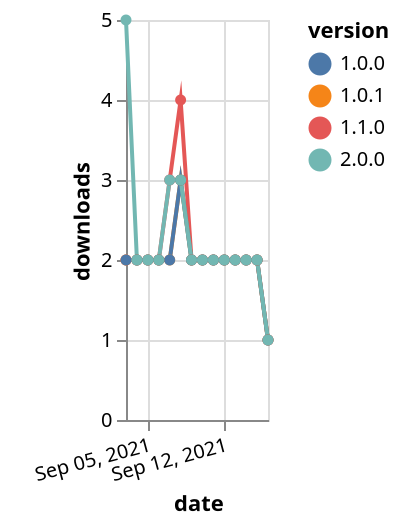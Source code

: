 {"$schema": "https://vega.github.io/schema/vega-lite/v5.json", "description": "A simple bar chart with embedded data.", "data": {"values": [{"date": "2021-09-03", "total": 565, "delta": 2, "version": "1.1.0"}, {"date": "2021-09-04", "total": 567, "delta": 2, "version": "1.1.0"}, {"date": "2021-09-05", "total": 569, "delta": 2, "version": "1.1.0"}, {"date": "2021-09-06", "total": 571, "delta": 2, "version": "1.1.0"}, {"date": "2021-09-07", "total": 574, "delta": 3, "version": "1.1.0"}, {"date": "2021-09-08", "total": 578, "delta": 4, "version": "1.1.0"}, {"date": "2021-09-09", "total": 580, "delta": 2, "version": "1.1.0"}, {"date": "2021-09-10", "total": 582, "delta": 2, "version": "1.1.0"}, {"date": "2021-09-11", "total": 584, "delta": 2, "version": "1.1.0"}, {"date": "2021-09-12", "total": 586, "delta": 2, "version": "1.1.0"}, {"date": "2021-09-13", "total": 588, "delta": 2, "version": "1.1.0"}, {"date": "2021-09-14", "total": 590, "delta": 2, "version": "1.1.0"}, {"date": "2021-09-15", "total": 592, "delta": 2, "version": "1.1.0"}, {"date": "2021-09-16", "total": 593, "delta": 1, "version": "1.1.0"}, {"date": "2021-09-03", "total": 682, "delta": 2, "version": "1.0.1"}, {"date": "2021-09-04", "total": 684, "delta": 2, "version": "1.0.1"}, {"date": "2021-09-05", "total": 686, "delta": 2, "version": "1.0.1"}, {"date": "2021-09-06", "total": 688, "delta": 2, "version": "1.0.1"}, {"date": "2021-09-07", "total": 690, "delta": 2, "version": "1.0.1"}, {"date": "2021-09-08", "total": 693, "delta": 3, "version": "1.0.1"}, {"date": "2021-09-09", "total": 695, "delta": 2, "version": "1.0.1"}, {"date": "2021-09-10", "total": 697, "delta": 2, "version": "1.0.1"}, {"date": "2021-09-11", "total": 699, "delta": 2, "version": "1.0.1"}, {"date": "2021-09-12", "total": 701, "delta": 2, "version": "1.0.1"}, {"date": "2021-09-13", "total": 703, "delta": 2, "version": "1.0.1"}, {"date": "2021-09-14", "total": 705, "delta": 2, "version": "1.0.1"}, {"date": "2021-09-15", "total": 707, "delta": 2, "version": "1.0.1"}, {"date": "2021-09-16", "total": 708, "delta": 1, "version": "1.0.1"}, {"date": "2021-09-03", "total": 695, "delta": 2, "version": "1.0.0"}, {"date": "2021-09-04", "total": 697, "delta": 2, "version": "1.0.0"}, {"date": "2021-09-05", "total": 699, "delta": 2, "version": "1.0.0"}, {"date": "2021-09-06", "total": 701, "delta": 2, "version": "1.0.0"}, {"date": "2021-09-07", "total": 703, "delta": 2, "version": "1.0.0"}, {"date": "2021-09-08", "total": 706, "delta": 3, "version": "1.0.0"}, {"date": "2021-09-09", "total": 708, "delta": 2, "version": "1.0.0"}, {"date": "2021-09-10", "total": 710, "delta": 2, "version": "1.0.0"}, {"date": "2021-09-11", "total": 712, "delta": 2, "version": "1.0.0"}, {"date": "2021-09-12", "total": 714, "delta": 2, "version": "1.0.0"}, {"date": "2021-09-13", "total": 716, "delta": 2, "version": "1.0.0"}, {"date": "2021-09-14", "total": 718, "delta": 2, "version": "1.0.0"}, {"date": "2021-09-15", "total": 720, "delta": 2, "version": "1.0.0"}, {"date": "2021-09-16", "total": 721, "delta": 1, "version": "1.0.0"}, {"date": "2021-09-03", "total": 30, "delta": 5, "version": "2.0.0"}, {"date": "2021-09-04", "total": 32, "delta": 2, "version": "2.0.0"}, {"date": "2021-09-05", "total": 34, "delta": 2, "version": "2.0.0"}, {"date": "2021-09-06", "total": 36, "delta": 2, "version": "2.0.0"}, {"date": "2021-09-07", "total": 39, "delta": 3, "version": "2.0.0"}, {"date": "2021-09-08", "total": 42, "delta": 3, "version": "2.0.0"}, {"date": "2021-09-09", "total": 44, "delta": 2, "version": "2.0.0"}, {"date": "2021-09-10", "total": 46, "delta": 2, "version": "2.0.0"}, {"date": "2021-09-11", "total": 48, "delta": 2, "version": "2.0.0"}, {"date": "2021-09-12", "total": 50, "delta": 2, "version": "2.0.0"}, {"date": "2021-09-13", "total": 52, "delta": 2, "version": "2.0.0"}, {"date": "2021-09-14", "total": 54, "delta": 2, "version": "2.0.0"}, {"date": "2021-09-15", "total": 56, "delta": 2, "version": "2.0.0"}, {"date": "2021-09-16", "total": 57, "delta": 1, "version": "2.0.0"}]}, "width": "container", "mark": {"type": "line", "point": {"filled": true}}, "encoding": {"x": {"field": "date", "type": "temporal", "timeUnit": "yearmonthdate", "title": "date", "axis": {"labelAngle": -15}}, "y": {"field": "delta", "type": "quantitative", "title": "downloads"}, "color": {"field": "version", "type": "nominal"}, "tooltip": {"field": "delta"}}}
